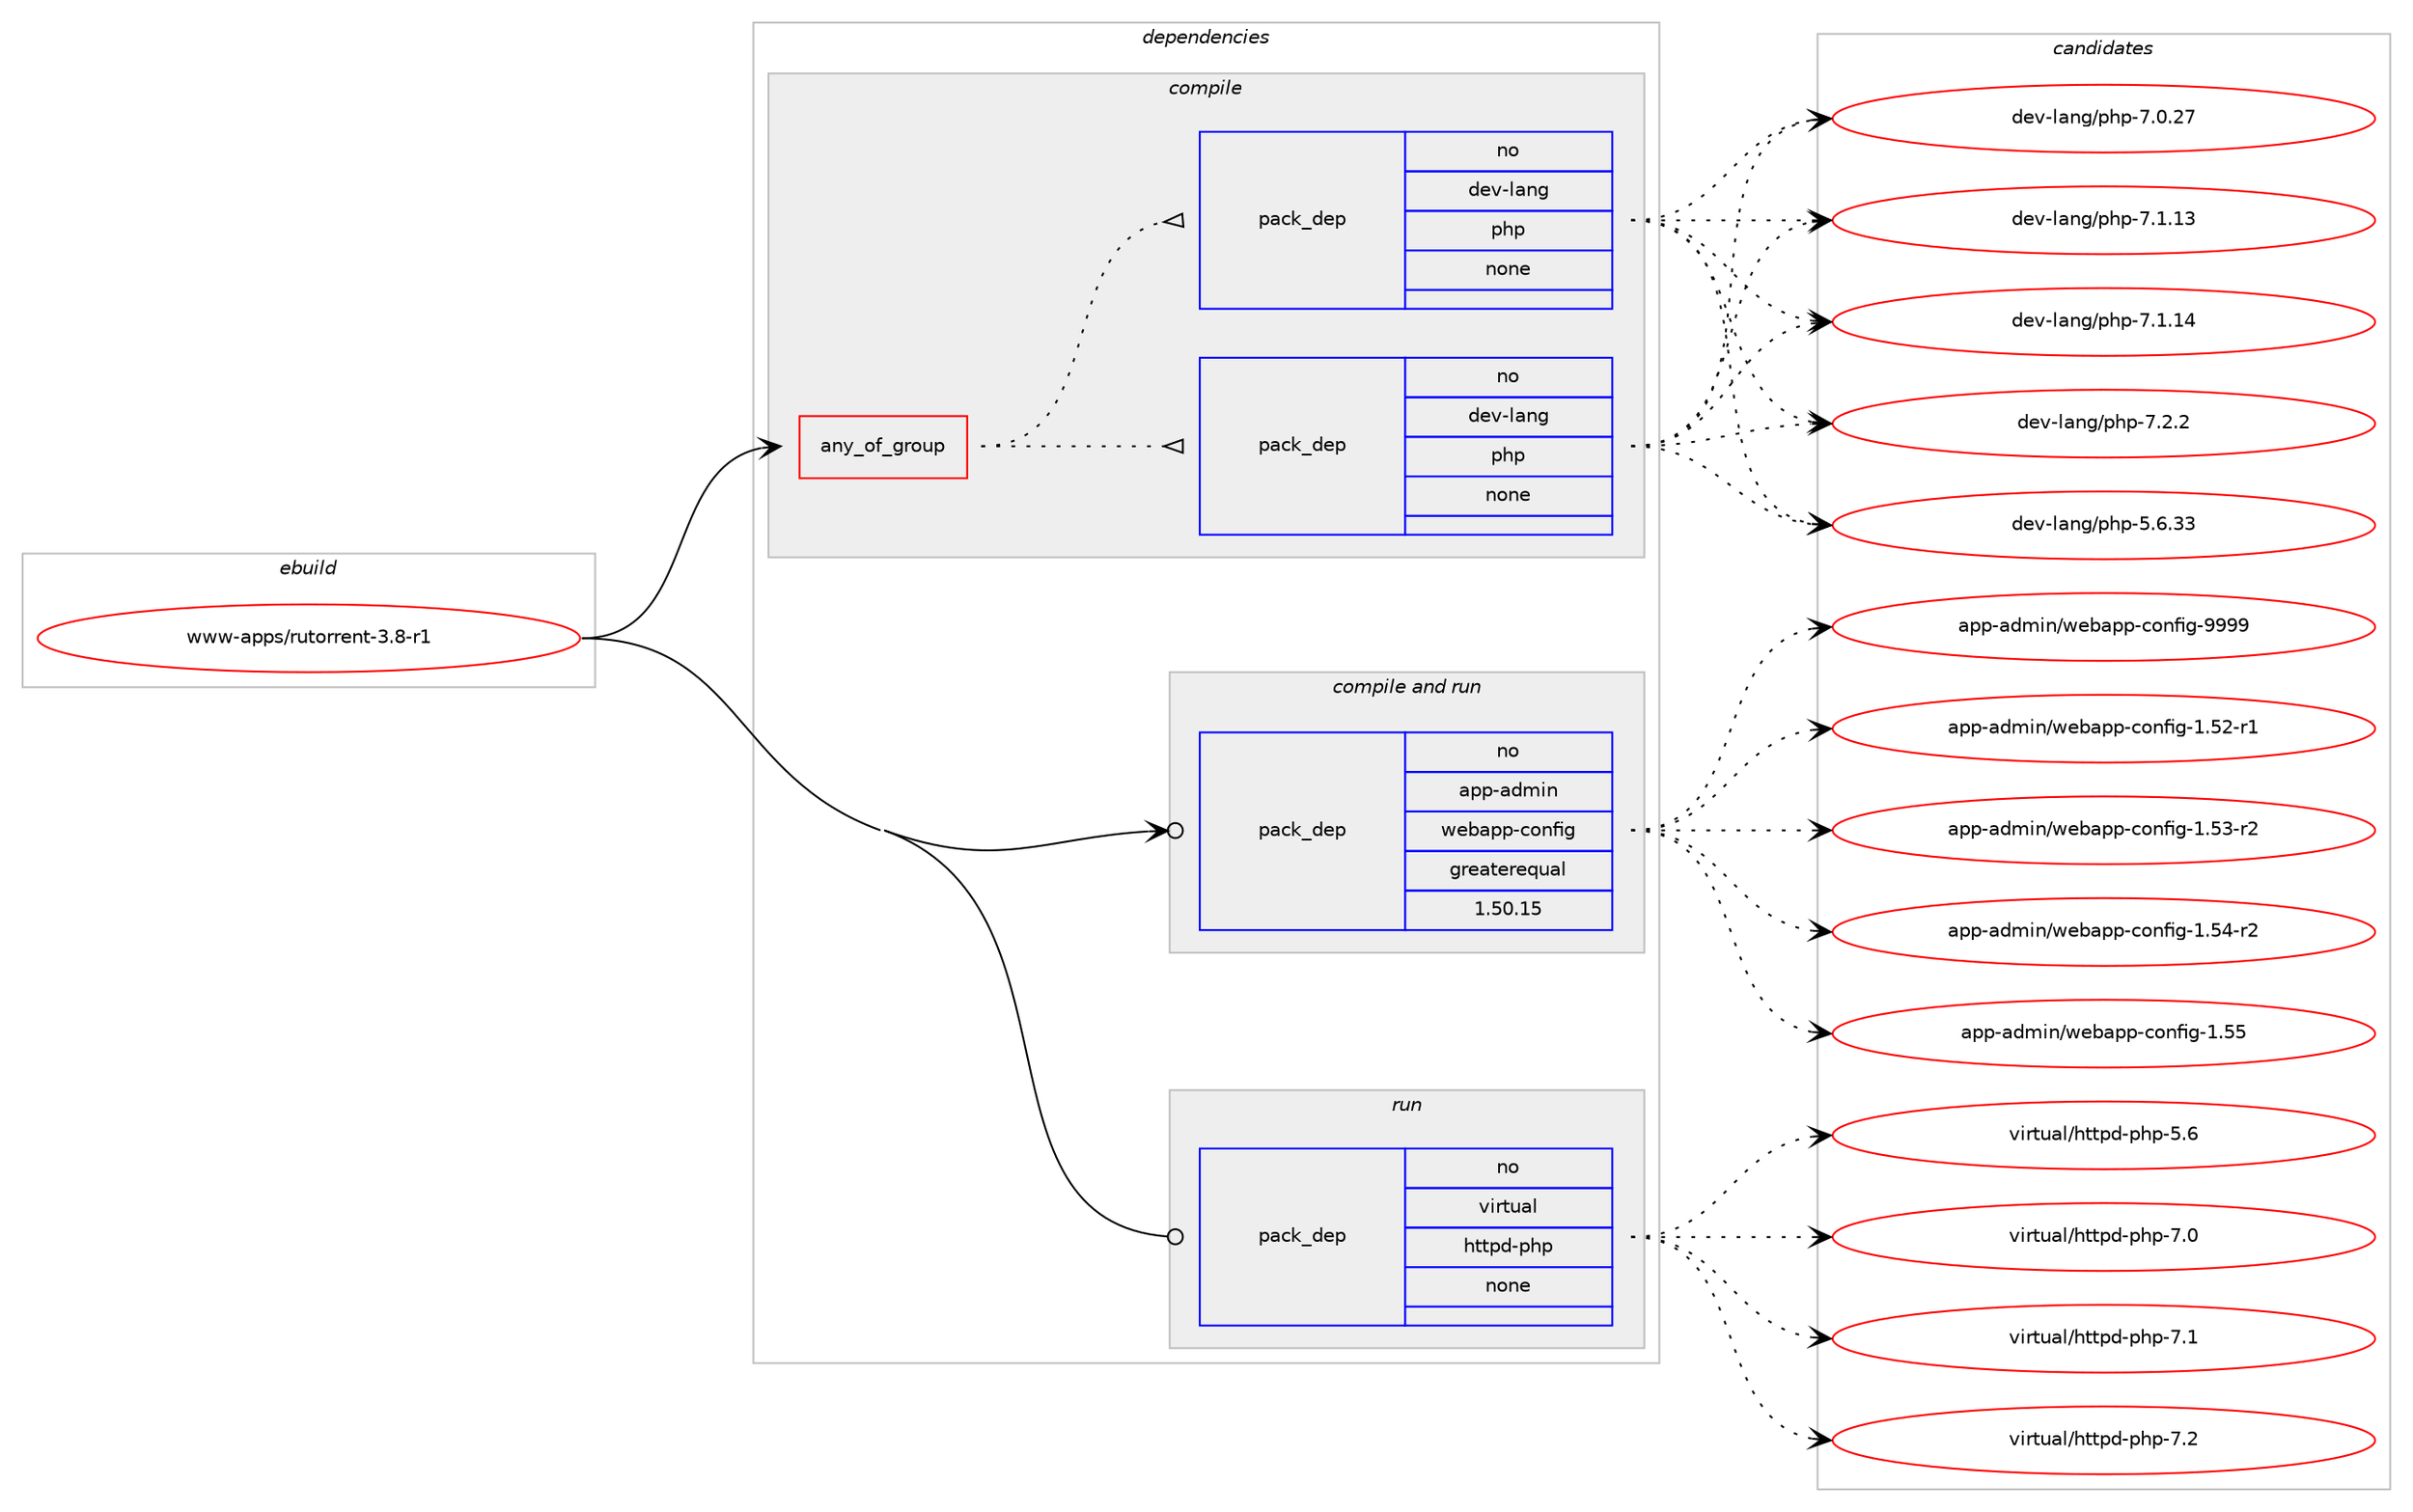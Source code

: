 digraph prolog {

# *************
# Graph options
# *************

newrank=true;
concentrate=true;
compound=true;
graph [rankdir=LR,fontname=Helvetica,fontsize=10,ranksep=1.5];#, ranksep=2.5, nodesep=0.2];
edge  [arrowhead=vee];
node  [fontname=Helvetica,fontsize=10];

# **********
# The ebuild
# **********

subgraph cluster_leftcol {
color=gray;
rank=same;
label=<<i>ebuild</i>>;
id [label="www-apps/rutorrent-3.8-r1", color=red, width=4, href="../www-apps/rutorrent-3.8-r1.svg"];
}

# ****************
# The dependencies
# ****************

subgraph cluster_midcol {
color=gray;
label=<<i>dependencies</i>>;
subgraph cluster_compile {
fillcolor="#eeeeee";
style=filled;
label=<<i>compile</i>>;
subgraph any61 {
dependency6714 [label=<<TABLE BORDER="0" CELLBORDER="1" CELLSPACING="0" CELLPADDING="4"><TR><TD CELLPADDING="10">any_of_group</TD></TR></TABLE>>, shape=none, color=red];subgraph pack5941 {
dependency6715 [label=<<TABLE BORDER="0" CELLBORDER="1" CELLSPACING="0" CELLPADDING="4" WIDTH="220"><TR><TD ROWSPAN="6" CELLPADDING="30">pack_dep</TD></TR><TR><TD WIDTH="110">no</TD></TR><TR><TD>dev-lang</TD></TR><TR><TD>php</TD></TR><TR><TD>none</TD></TR><TR><TD></TD></TR></TABLE>>, shape=none, color=blue];
}
dependency6714:e -> dependency6715:w [weight=20,style="dotted",arrowhead="oinv"];
subgraph pack5942 {
dependency6716 [label=<<TABLE BORDER="0" CELLBORDER="1" CELLSPACING="0" CELLPADDING="4" WIDTH="220"><TR><TD ROWSPAN="6" CELLPADDING="30">pack_dep</TD></TR><TR><TD WIDTH="110">no</TD></TR><TR><TD>dev-lang</TD></TR><TR><TD>php</TD></TR><TR><TD>none</TD></TR><TR><TD></TD></TR></TABLE>>, shape=none, color=blue];
}
dependency6714:e -> dependency6716:w [weight=20,style="dotted",arrowhead="oinv"];
}
id:e -> dependency6714:w [weight=20,style="solid",arrowhead="vee"];
}
subgraph cluster_compileandrun {
fillcolor="#eeeeee";
style=filled;
label=<<i>compile and run</i>>;
subgraph pack5943 {
dependency6717 [label=<<TABLE BORDER="0" CELLBORDER="1" CELLSPACING="0" CELLPADDING="4" WIDTH="220"><TR><TD ROWSPAN="6" CELLPADDING="30">pack_dep</TD></TR><TR><TD WIDTH="110">no</TD></TR><TR><TD>app-admin</TD></TR><TR><TD>webapp-config</TD></TR><TR><TD>greaterequal</TD></TR><TR><TD>1.50.15</TD></TR></TABLE>>, shape=none, color=blue];
}
id:e -> dependency6717:w [weight=20,style="solid",arrowhead="odotvee"];
}
subgraph cluster_run {
fillcolor="#eeeeee";
style=filled;
label=<<i>run</i>>;
subgraph pack5944 {
dependency6718 [label=<<TABLE BORDER="0" CELLBORDER="1" CELLSPACING="0" CELLPADDING="4" WIDTH="220"><TR><TD ROWSPAN="6" CELLPADDING="30">pack_dep</TD></TR><TR><TD WIDTH="110">no</TD></TR><TR><TD>virtual</TD></TR><TR><TD>httpd-php</TD></TR><TR><TD>none</TD></TR><TR><TD></TD></TR></TABLE>>, shape=none, color=blue];
}
id:e -> dependency6718:w [weight=20,style="solid",arrowhead="odot"];
}
}

# **************
# The candidates
# **************

subgraph cluster_choices {
rank=same;
color=gray;
label=<<i>candidates</i>>;

subgraph choice5941 {
color=black;
nodesep=1;
choice10010111845108971101034711210411245534654465151 [label="dev-lang/php-5.6.33", color=red, width=4,href="../dev-lang/php-5.6.33.svg"];
choice10010111845108971101034711210411245554648465055 [label="dev-lang/php-7.0.27", color=red, width=4,href="../dev-lang/php-7.0.27.svg"];
choice10010111845108971101034711210411245554649464951 [label="dev-lang/php-7.1.13", color=red, width=4,href="../dev-lang/php-7.1.13.svg"];
choice10010111845108971101034711210411245554649464952 [label="dev-lang/php-7.1.14", color=red, width=4,href="../dev-lang/php-7.1.14.svg"];
choice100101118451089711010347112104112455546504650 [label="dev-lang/php-7.2.2", color=red, width=4,href="../dev-lang/php-7.2.2.svg"];
dependency6715:e -> choice10010111845108971101034711210411245534654465151:w [style=dotted,weight="100"];
dependency6715:e -> choice10010111845108971101034711210411245554648465055:w [style=dotted,weight="100"];
dependency6715:e -> choice10010111845108971101034711210411245554649464951:w [style=dotted,weight="100"];
dependency6715:e -> choice10010111845108971101034711210411245554649464952:w [style=dotted,weight="100"];
dependency6715:e -> choice100101118451089711010347112104112455546504650:w [style=dotted,weight="100"];
}
subgraph choice5942 {
color=black;
nodesep=1;
choice10010111845108971101034711210411245534654465151 [label="dev-lang/php-5.6.33", color=red, width=4,href="../dev-lang/php-5.6.33.svg"];
choice10010111845108971101034711210411245554648465055 [label="dev-lang/php-7.0.27", color=red, width=4,href="../dev-lang/php-7.0.27.svg"];
choice10010111845108971101034711210411245554649464951 [label="dev-lang/php-7.1.13", color=red, width=4,href="../dev-lang/php-7.1.13.svg"];
choice10010111845108971101034711210411245554649464952 [label="dev-lang/php-7.1.14", color=red, width=4,href="../dev-lang/php-7.1.14.svg"];
choice100101118451089711010347112104112455546504650 [label="dev-lang/php-7.2.2", color=red, width=4,href="../dev-lang/php-7.2.2.svg"];
dependency6716:e -> choice10010111845108971101034711210411245534654465151:w [style=dotted,weight="100"];
dependency6716:e -> choice10010111845108971101034711210411245554648465055:w [style=dotted,weight="100"];
dependency6716:e -> choice10010111845108971101034711210411245554649464951:w [style=dotted,weight="100"];
dependency6716:e -> choice10010111845108971101034711210411245554649464952:w [style=dotted,weight="100"];
dependency6716:e -> choice100101118451089711010347112104112455546504650:w [style=dotted,weight="100"];
}
subgraph choice5943 {
color=black;
nodesep=1;
choice971121124597100109105110471191019897112112459911111010210510345494653504511449 [label="app-admin/webapp-config-1.52-r1", color=red, width=4,href="../app-admin/webapp-config-1.52-r1.svg"];
choice971121124597100109105110471191019897112112459911111010210510345494653514511450 [label="app-admin/webapp-config-1.53-r2", color=red, width=4,href="../app-admin/webapp-config-1.53-r2.svg"];
choice971121124597100109105110471191019897112112459911111010210510345494653524511450 [label="app-admin/webapp-config-1.54-r2", color=red, width=4,href="../app-admin/webapp-config-1.54-r2.svg"];
choice97112112459710010910511047119101989711211245991111101021051034549465353 [label="app-admin/webapp-config-1.55", color=red, width=4,href="../app-admin/webapp-config-1.55.svg"];
choice97112112459710010910511047119101989711211245991111101021051034557575757 [label="app-admin/webapp-config-9999", color=red, width=4,href="../app-admin/webapp-config-9999.svg"];
dependency6717:e -> choice971121124597100109105110471191019897112112459911111010210510345494653504511449:w [style=dotted,weight="100"];
dependency6717:e -> choice971121124597100109105110471191019897112112459911111010210510345494653514511450:w [style=dotted,weight="100"];
dependency6717:e -> choice971121124597100109105110471191019897112112459911111010210510345494653524511450:w [style=dotted,weight="100"];
dependency6717:e -> choice97112112459710010910511047119101989711211245991111101021051034549465353:w [style=dotted,weight="100"];
dependency6717:e -> choice97112112459710010910511047119101989711211245991111101021051034557575757:w [style=dotted,weight="100"];
}
subgraph choice5944 {
color=black;
nodesep=1;
choice11810511411611797108471041161161121004511210411245534654 [label="virtual/httpd-php-5.6", color=red, width=4,href="../virtual/httpd-php-5.6.svg"];
choice11810511411611797108471041161161121004511210411245554648 [label="virtual/httpd-php-7.0", color=red, width=4,href="../virtual/httpd-php-7.0.svg"];
choice11810511411611797108471041161161121004511210411245554649 [label="virtual/httpd-php-7.1", color=red, width=4,href="../virtual/httpd-php-7.1.svg"];
choice11810511411611797108471041161161121004511210411245554650 [label="virtual/httpd-php-7.2", color=red, width=4,href="../virtual/httpd-php-7.2.svg"];
dependency6718:e -> choice11810511411611797108471041161161121004511210411245534654:w [style=dotted,weight="100"];
dependency6718:e -> choice11810511411611797108471041161161121004511210411245554648:w [style=dotted,weight="100"];
dependency6718:e -> choice11810511411611797108471041161161121004511210411245554649:w [style=dotted,weight="100"];
dependency6718:e -> choice11810511411611797108471041161161121004511210411245554650:w [style=dotted,weight="100"];
}
}

}
